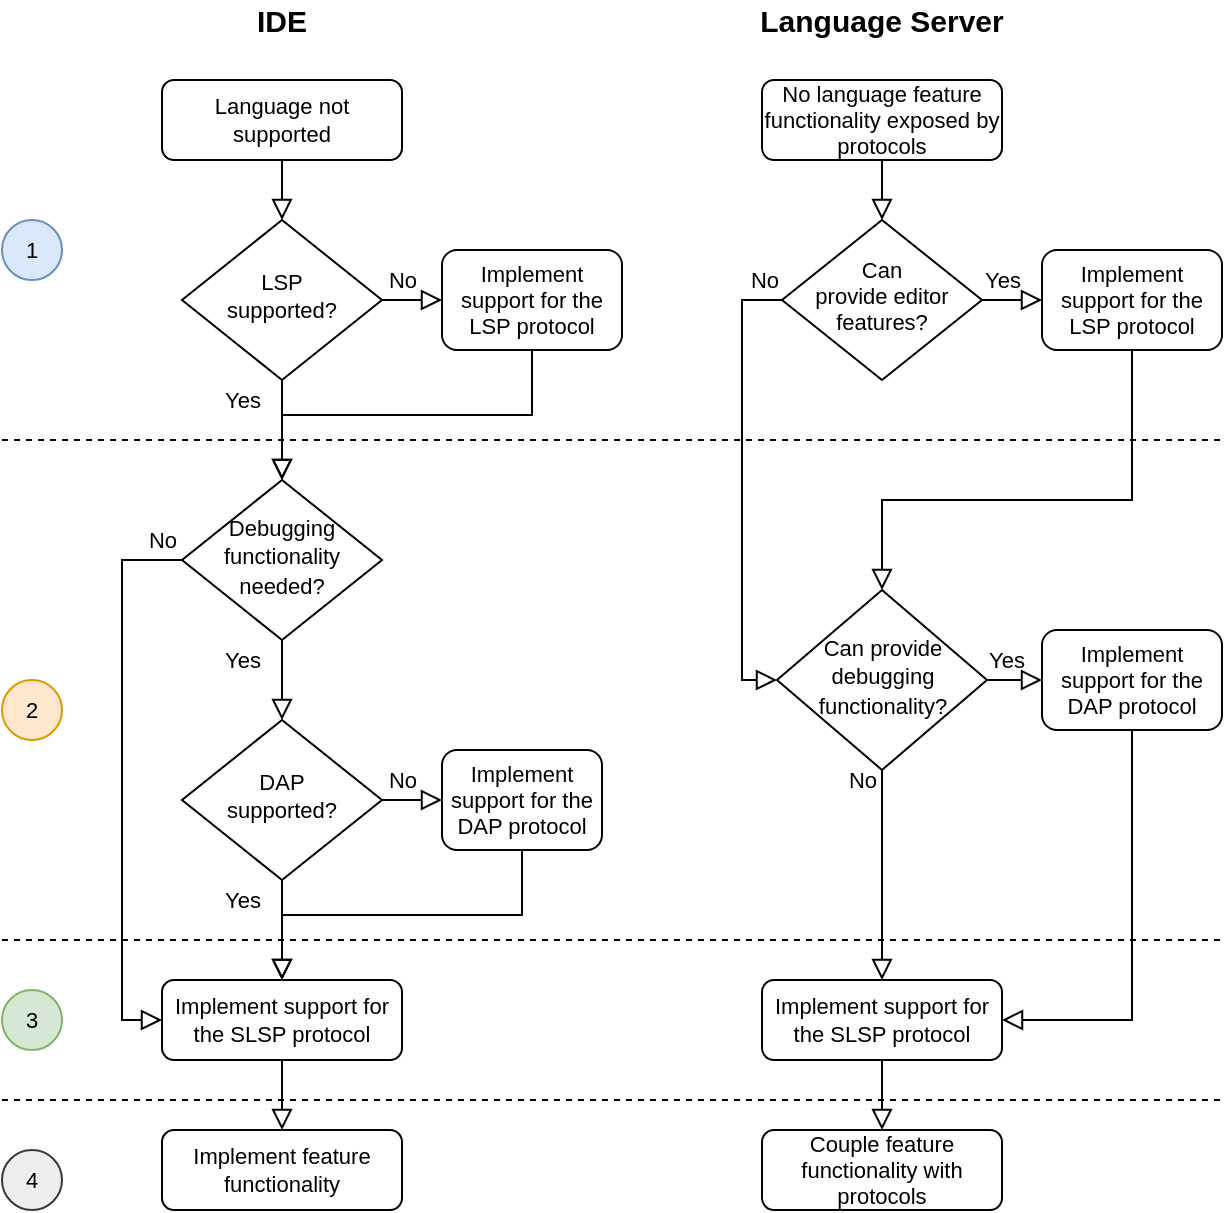 <mxfile version="13.9.5" type="device"><diagram id="C5RBs43oDa-KdzZeNtuy" name="Page-1"><mxGraphModel dx="1086" dy="846" grid="1" gridSize="10" guides="1" tooltips="1" connect="1" arrows="1" fold="1" page="1" pageScale="1" pageWidth="827" pageHeight="1169" math="0" shadow="0"><root><mxCell id="WIyWlLk6GJQsqaUBKTNV-0"/><mxCell id="WIyWlLk6GJQsqaUBKTNV-1" parent="WIyWlLk6GJQsqaUBKTNV-0"/><mxCell id="WIyWlLk6GJQsqaUBKTNV-2" value="" style="rounded=0;html=1;jettySize=auto;orthogonalLoop=1;fontSize=11;endArrow=block;endFill=0;endSize=8;strokeWidth=1;shadow=0;labelBackgroundColor=none;edgeStyle=orthogonalEdgeStyle;" parent="WIyWlLk6GJQsqaUBKTNV-1" source="WIyWlLk6GJQsqaUBKTNV-3" target="WIyWlLk6GJQsqaUBKTNV-6" edge="1"><mxGeometry relative="1" as="geometry"/></mxCell><mxCell id="WIyWlLk6GJQsqaUBKTNV-3" value="&lt;font style=&quot;font-size: 11px&quot;&gt;Language not supported&lt;/font&gt;" style="rounded=1;whiteSpace=wrap;html=1;fontSize=11;glass=0;strokeWidth=1;shadow=0;" parent="WIyWlLk6GJQsqaUBKTNV-1" vertex="1"><mxGeometry x="130" y="50" width="120" height="40" as="geometry"/></mxCell><mxCell id="WIyWlLk6GJQsqaUBKTNV-4" value="Yes" style="rounded=0;html=1;jettySize=auto;orthogonalLoop=1;fontSize=11;endArrow=block;endFill=0;endSize=8;strokeWidth=1;shadow=0;labelBackgroundColor=none;edgeStyle=orthogonalEdgeStyle;exitX=0.5;exitY=1;exitDx=0;exitDy=0;entryX=0.5;entryY=0;entryDx=0;entryDy=0;" parent="WIyWlLk6GJQsqaUBKTNV-1" source="WIyWlLk6GJQsqaUBKTNV-6" target="WIyWlLk6GJQsqaUBKTNV-10" edge="1"><mxGeometry x="-0.6" y="-20" relative="1" as="geometry"><mxPoint as="offset"/><mxPoint x="189" y="200" as="sourcePoint"/><mxPoint x="189" y="250" as="targetPoint"/></mxGeometry></mxCell><mxCell id="WIyWlLk6GJQsqaUBKTNV-5" value="No" style="edgeStyle=orthogonalEdgeStyle;rounded=0;html=1;jettySize=auto;orthogonalLoop=1;fontSize=11;endArrow=block;endFill=0;endSize=8;strokeWidth=1;shadow=0;labelBackgroundColor=none;" parent="WIyWlLk6GJQsqaUBKTNV-1" source="WIyWlLk6GJQsqaUBKTNV-6" target="WIyWlLk6GJQsqaUBKTNV-7" edge="1"><mxGeometry x="0.202" y="10" relative="1" as="geometry"><mxPoint as="offset"/></mxGeometry></mxCell><mxCell id="WIyWlLk6GJQsqaUBKTNV-6" value="&lt;font style=&quot;font-size: 11px&quot;&gt;LSP &lt;br&gt;supported?&lt;/font&gt;" style="rhombus;whiteSpace=wrap;html=1;shadow=0;fontFamily=Helvetica;fontSize=11;align=center;strokeWidth=1;spacing=6;spacingTop=-4;" parent="WIyWlLk6GJQsqaUBKTNV-1" vertex="1"><mxGeometry x="140" y="120" width="100" height="80" as="geometry"/></mxCell><mxCell id="WIyWlLk6GJQsqaUBKTNV-7" value="&lt;font style=&quot;font-size: 11px&quot;&gt;Implement support for the LSP protocol&lt;/font&gt;" style="rounded=1;whiteSpace=wrap;html=1;fontSize=11;glass=0;strokeWidth=1;shadow=0;" parent="WIyWlLk6GJQsqaUBKTNV-1" vertex="1"><mxGeometry x="270" y="135" width="90" height="50" as="geometry"/></mxCell><mxCell id="WIyWlLk6GJQsqaUBKTNV-9" value="Yes" style="edgeStyle=orthogonalEdgeStyle;rounded=0;html=1;jettySize=auto;orthogonalLoop=1;fontSize=11;endArrow=block;endFill=0;endSize=8;strokeWidth=1;shadow=0;labelBackgroundColor=none;entryX=0.5;entryY=0;entryDx=0;entryDy=0;exitX=0.5;exitY=1;exitDx=0;exitDy=0;" parent="WIyWlLk6GJQsqaUBKTNV-1" source="WIyWlLk6GJQsqaUBKTNV-10" target="b1HsHldEzz4OKEP741RL-2" edge="1"><mxGeometry x="-0.5" y="-20" relative="1" as="geometry"><mxPoint as="offset"/><mxPoint x="320" y="330" as="targetPoint"/></mxGeometry></mxCell><mxCell id="WIyWlLk6GJQsqaUBKTNV-10" value="&lt;font style=&quot;font-size: 11px&quot;&gt;Debugging&lt;br&gt;functionality&lt;br&gt;needed?&lt;/font&gt;" style="rhombus;whiteSpace=wrap;html=1;shadow=0;fontFamily=Helvetica;fontSize=12;align=center;strokeWidth=1;spacing=6;spacingTop=-4;" parent="WIyWlLk6GJQsqaUBKTNV-1" vertex="1"><mxGeometry x="140" y="250" width="100" height="80" as="geometry"/></mxCell><mxCell id="WIyWlLk6GJQsqaUBKTNV-11" value="Implement support for the SLSP protocol" style="rounded=1;whiteSpace=wrap;html=1;fontSize=11;glass=0;strokeWidth=1;shadow=0;" parent="WIyWlLk6GJQsqaUBKTNV-1" vertex="1"><mxGeometry x="130" y="500" width="120" height="40" as="geometry"/></mxCell><mxCell id="b1HsHldEzz4OKEP741RL-2" value="&lt;font style=&quot;font-size: 11px&quot;&gt;DAP &lt;br&gt;supported?&lt;/font&gt;" style="rhombus;whiteSpace=wrap;html=1;shadow=0;fontFamily=Helvetica;fontSize=11;align=center;strokeWidth=1;spacing=6;spacingTop=-4;" parent="WIyWlLk6GJQsqaUBKTNV-1" vertex="1"><mxGeometry x="140" y="370" width="100" height="80" as="geometry"/></mxCell><mxCell id="b1HsHldEzz4OKEP741RL-3" value="Implement support for the DAP protocol" style="rounded=1;whiteSpace=wrap;html=1;fontSize=11;glass=0;strokeWidth=1;shadow=0;" parent="WIyWlLk6GJQsqaUBKTNV-1" vertex="1"><mxGeometry x="270" y="385" width="80" height="50" as="geometry"/></mxCell><mxCell id="b1HsHldEzz4OKEP741RL-5" value="" style="rounded=0;html=1;jettySize=auto;orthogonalLoop=1;fontSize=11;endArrow=block;endFill=0;endSize=8;strokeWidth=1;shadow=0;labelBackgroundColor=none;edgeStyle=orthogonalEdgeStyle;exitX=0.5;exitY=1;exitDx=0;exitDy=0;entryX=0.5;entryY=0;entryDx=0;entryDy=0;" parent="WIyWlLk6GJQsqaUBKTNV-1" source="WIyWlLk6GJQsqaUBKTNV-7" target="WIyWlLk6GJQsqaUBKTNV-10" edge="1"><mxGeometry x="-0.074" y="15" relative="1" as="geometry"><mxPoint as="offset"/><mxPoint x="200" y="210" as="sourcePoint"/><mxPoint x="200" y="300" as="targetPoint"/></mxGeometry></mxCell><mxCell id="b1HsHldEzz4OKEP741RL-7" value="No" style="edgeStyle=orthogonalEdgeStyle;rounded=0;html=1;jettySize=auto;orthogonalLoop=1;fontSize=11;endArrow=block;endFill=0;endSize=8;strokeWidth=1;shadow=0;labelBackgroundColor=none;exitX=1;exitY=0.5;exitDx=0;exitDy=0;entryX=0;entryY=0.5;entryDx=0;entryDy=0;" parent="WIyWlLk6GJQsqaUBKTNV-1" source="b1HsHldEzz4OKEP741RL-2" target="b1HsHldEzz4OKEP741RL-3" edge="1"><mxGeometry x="-0.333" y="10" relative="1" as="geometry"><mxPoint as="offset"/><mxPoint x="250" y="170" as="sourcePoint"/><mxPoint x="300" y="170" as="targetPoint"/></mxGeometry></mxCell><mxCell id="b1HsHldEzz4OKEP741RL-9" value="Yes" style="edgeStyle=orthogonalEdgeStyle;rounded=0;html=1;jettySize=auto;orthogonalLoop=1;fontSize=11;endArrow=block;endFill=0;endSize=8;strokeWidth=1;shadow=0;labelBackgroundColor=none;entryX=0.5;entryY=0;entryDx=0;entryDy=0;exitX=0.5;exitY=1;exitDx=0;exitDy=0;" parent="WIyWlLk6GJQsqaUBKTNV-1" source="b1HsHldEzz4OKEP741RL-2" target="WIyWlLk6GJQsqaUBKTNV-11" edge="1"><mxGeometry x="-0.6" y="-20" relative="1" as="geometry"><mxPoint as="offset"/><mxPoint x="200" y="380" as="sourcePoint"/><mxPoint x="200" y="440" as="targetPoint"/></mxGeometry></mxCell><mxCell id="b1HsHldEzz4OKEP741RL-11" value="" style="rounded=0;html=1;jettySize=auto;orthogonalLoop=1;fontSize=11;endArrow=block;endFill=0;endSize=8;strokeWidth=1;shadow=0;labelBackgroundColor=none;edgeStyle=orthogonalEdgeStyle;exitX=0.5;exitY=1;exitDx=0;exitDy=0;entryX=0.5;entryY=0;entryDx=0;entryDy=0;" parent="WIyWlLk6GJQsqaUBKTNV-1" source="b1HsHldEzz4OKEP741RL-3" target="WIyWlLk6GJQsqaUBKTNV-11" edge="1"><mxGeometry x="-0.074" y="15" relative="1" as="geometry"><mxPoint as="offset"/><mxPoint x="360" y="190" as="sourcePoint"/><mxPoint x="200" y="300" as="targetPoint"/></mxGeometry></mxCell><mxCell id="b1HsHldEzz4OKEP741RL-12" value="No" style="edgeStyle=orthogonalEdgeStyle;rounded=0;html=1;jettySize=auto;orthogonalLoop=1;fontSize=11;endArrow=block;endFill=0;endSize=8;strokeWidth=1;shadow=0;labelBackgroundColor=none;exitX=0;exitY=0.5;exitDx=0;exitDy=0;entryX=0;entryY=0.5;entryDx=0;entryDy=0;" parent="WIyWlLk6GJQsqaUBKTNV-1" source="WIyWlLk6GJQsqaUBKTNV-10" target="WIyWlLk6GJQsqaUBKTNV-11" edge="1"><mxGeometry x="-0.929" y="-10" relative="1" as="geometry"><mxPoint as="offset"/><mxPoint x="250" y="450" as="sourcePoint"/><mxPoint x="300" y="450" as="targetPoint"/><Array as="points"><mxPoint x="110" y="290"/><mxPoint x="110" y="520"/></Array></mxGeometry></mxCell><mxCell id="b1HsHldEzz4OKEP741RL-14" value="Implement feature functionality" style="rounded=1;whiteSpace=wrap;html=1;fontSize=11;glass=0;strokeWidth=1;shadow=0;" parent="WIyWlLk6GJQsqaUBKTNV-1" vertex="1"><mxGeometry x="130" y="575" width="120" height="40" as="geometry"/></mxCell><mxCell id="b1HsHldEzz4OKEP741RL-15" value="" style="rounded=0;html=1;jettySize=auto;orthogonalLoop=1;fontSize=11;endArrow=block;endFill=0;endSize=8;strokeWidth=1;shadow=0;labelBackgroundColor=none;edgeStyle=orthogonalEdgeStyle;exitX=0.5;exitY=1;exitDx=0;exitDy=0;entryX=0.5;entryY=0;entryDx=0;entryDy=0;" parent="WIyWlLk6GJQsqaUBKTNV-1" source="WIyWlLk6GJQsqaUBKTNV-11" target="b1HsHldEzz4OKEP741RL-14" edge="1"><mxGeometry relative="1" as="geometry"><mxPoint x="200" y="90" as="sourcePoint"/><mxPoint x="200" y="130" as="targetPoint"/></mxGeometry></mxCell><mxCell id="b1HsHldEzz4OKEP741RL-18" value="" style="endArrow=none;dashed=1;html=1;fontSize=11;" parent="WIyWlLk6GJQsqaUBKTNV-1" edge="1"><mxGeometry width="50" height="50" relative="1" as="geometry"><mxPoint x="50" y="230" as="sourcePoint"/><mxPoint x="660" y="230" as="targetPoint"/></mxGeometry></mxCell><mxCell id="b1HsHldEzz4OKEP741RL-19" value="" style="endArrow=none;dashed=1;html=1;fontSize=11;" parent="WIyWlLk6GJQsqaUBKTNV-1" edge="1"><mxGeometry width="50" height="50" relative="1" as="geometry"><mxPoint x="50" y="480" as="sourcePoint"/><mxPoint x="660" y="480" as="targetPoint"/></mxGeometry></mxCell><mxCell id="b1HsHldEzz4OKEP741RL-20" value="" style="endArrow=none;dashed=1;html=1;fontSize=11;" parent="WIyWlLk6GJQsqaUBKTNV-1" edge="1"><mxGeometry width="50" height="50" relative="1" as="geometry"><mxPoint x="50" y="560" as="sourcePoint"/><mxPoint x="660" y="560" as="targetPoint"/></mxGeometry></mxCell><mxCell id="b1HsHldEzz4OKEP741RL-22" value="1" style="ellipse;whiteSpace=wrap;html=1;aspect=fixed;fontSize=11;labelBackgroundColor=none;labelBorderColor=none;fillColor=#dae8fc;strokeColor=#6c8ebf;" parent="WIyWlLk6GJQsqaUBKTNV-1" vertex="1"><mxGeometry x="50" y="120" width="30" height="30" as="geometry"/></mxCell><mxCell id="b1HsHldEzz4OKEP741RL-23" value="2" style="ellipse;whiteSpace=wrap;html=1;aspect=fixed;fontSize=11;fillColor=#ffe6cc;strokeColor=#d79b00;" parent="WIyWlLk6GJQsqaUBKTNV-1" vertex="1"><mxGeometry x="50" y="350" width="30" height="30" as="geometry"/></mxCell><mxCell id="b1HsHldEzz4OKEP741RL-24" value="3" style="ellipse;whiteSpace=wrap;html=1;aspect=fixed;fontSize=11;fillColor=#d5e8d4;strokeColor=#82b366;" parent="WIyWlLk6GJQsqaUBKTNV-1" vertex="1"><mxGeometry x="50" y="505" width="30" height="30" as="geometry"/></mxCell><mxCell id="b1HsHldEzz4OKEP741RL-25" value="4" style="ellipse;whiteSpace=wrap;html=1;aspect=fixed;fontSize=11;fillColor=#eeeeee;strokeColor=#36393d;" parent="WIyWlLk6GJQsqaUBKTNV-1" vertex="1"><mxGeometry x="50" y="585" width="30" height="30" as="geometry"/></mxCell><mxCell id="7QaBq5z5Rk_m8Hq-8cIx-0" value="&lt;b&gt;&lt;font style=&quot;font-size: 15px&quot;&gt;IDE&lt;/font&gt;&lt;/b&gt;" style="text;html=1;strokeColor=none;fillColor=none;align=center;verticalAlign=middle;whiteSpace=wrap;rounded=0;" parent="WIyWlLk6GJQsqaUBKTNV-1" vertex="1"><mxGeometry x="170" y="10" width="40" height="20" as="geometry"/></mxCell><mxCell id="7QaBq5z5Rk_m8Hq-8cIx-1" value="" style="rounded=0;html=1;jettySize=auto;orthogonalLoop=1;fontSize=11;endArrow=block;endFill=0;endSize=8;strokeWidth=1;shadow=0;labelBackgroundColor=none;edgeStyle=orthogonalEdgeStyle;" parent="WIyWlLk6GJQsqaUBKTNV-1" source="7QaBq5z5Rk_m8Hq-8cIx-2" target="7QaBq5z5Rk_m8Hq-8cIx-5" edge="1"><mxGeometry relative="1" as="geometry"/></mxCell><mxCell id="7QaBq5z5Rk_m8Hq-8cIx-2" value="No language feature functionality exposed by protocols" style="rounded=1;whiteSpace=wrap;html=1;fontSize=11;glass=0;strokeWidth=1;shadow=0;" parent="WIyWlLk6GJQsqaUBKTNV-1" vertex="1"><mxGeometry x="430" y="50" width="120" height="40" as="geometry"/></mxCell><mxCell id="7QaBq5z5Rk_m8Hq-8cIx-3" value="No" style="rounded=0;html=1;jettySize=auto;orthogonalLoop=1;fontSize=11;endArrow=block;endFill=0;endSize=8;strokeWidth=1;shadow=0;labelBackgroundColor=none;edgeStyle=orthogonalEdgeStyle;exitX=0;exitY=0.5;exitDx=0;exitDy=0;entryX=0;entryY=0.5;entryDx=0;entryDy=0;" parent="WIyWlLk6GJQsqaUBKTNV-1" source="7QaBq5z5Rk_m8Hq-8cIx-5" target="7QaBq5z5Rk_m8Hq-8cIx-8" edge="1"><mxGeometry x="-0.918" y="-10" relative="1" as="geometry"><mxPoint as="offset"/><mxPoint x="489" y="200" as="sourcePoint"/><mxPoint x="489" y="250" as="targetPoint"/><Array as="points"><mxPoint x="420" y="160"/><mxPoint x="420" y="350"/></Array></mxGeometry></mxCell><mxCell id="7QaBq5z5Rk_m8Hq-8cIx-4" value="Yes" style="edgeStyle=orthogonalEdgeStyle;rounded=0;html=1;jettySize=auto;orthogonalLoop=1;fontSize=11;endArrow=block;endFill=0;endSize=8;strokeWidth=1;shadow=0;labelBackgroundColor=none;" parent="WIyWlLk6GJQsqaUBKTNV-1" source="7QaBq5z5Rk_m8Hq-8cIx-5" target="7QaBq5z5Rk_m8Hq-8cIx-6" edge="1"><mxGeometry x="0.202" y="10" relative="1" as="geometry"><mxPoint as="offset"/></mxGeometry></mxCell><mxCell id="7QaBq5z5Rk_m8Hq-8cIx-5" value="Can &lt;br&gt;provide editor features?" style="rhombus;whiteSpace=wrap;html=1;shadow=0;fontFamily=Helvetica;fontSize=11;align=center;strokeWidth=1;spacing=6;spacingTop=-4;" parent="WIyWlLk6GJQsqaUBKTNV-1" vertex="1"><mxGeometry x="440" y="120" width="100" height="80" as="geometry"/></mxCell><mxCell id="7QaBq5z5Rk_m8Hq-8cIx-6" value="&lt;font style=&quot;font-size: 11px&quot;&gt;Implement support for the LSP protocol&lt;/font&gt;" style="rounded=1;whiteSpace=wrap;html=1;fontSize=11;glass=0;strokeWidth=1;shadow=0;" parent="WIyWlLk6GJQsqaUBKTNV-1" vertex="1"><mxGeometry x="570" y="135" width="90" height="50" as="geometry"/></mxCell><mxCell id="7QaBq5z5Rk_m8Hq-8cIx-7" value="No" style="edgeStyle=orthogonalEdgeStyle;rounded=0;html=1;jettySize=auto;orthogonalLoop=1;fontSize=11;endArrow=block;endFill=0;endSize=8;strokeWidth=1;shadow=0;labelBackgroundColor=none;entryX=0.5;entryY=0;entryDx=0;entryDy=0;exitX=0.5;exitY=1;exitDx=0;exitDy=0;" parent="WIyWlLk6GJQsqaUBKTNV-1" source="7QaBq5z5Rk_m8Hq-8cIx-8" target="7QaBq5z5Rk_m8Hq-8cIx-9" edge="1"><mxGeometry x="-0.905" y="-10" relative="1" as="geometry"><mxPoint as="offset"/><mxPoint x="490" y="370" as="targetPoint"/></mxGeometry></mxCell><mxCell id="7QaBq5z5Rk_m8Hq-8cIx-8" value="&lt;span style=&quot;font-size: 11px&quot;&gt;Can provide debugging functionality?&lt;/span&gt;" style="rhombus;whiteSpace=wrap;html=1;shadow=0;fontFamily=Helvetica;fontSize=12;align=center;strokeWidth=1;spacing=6;spacingTop=-4;" parent="WIyWlLk6GJQsqaUBKTNV-1" vertex="1"><mxGeometry x="437.5" y="305" width="105" height="90" as="geometry"/></mxCell><mxCell id="7QaBq5z5Rk_m8Hq-8cIx-9" value="Implement support for the SLSP protocol" style="rounded=1;whiteSpace=wrap;html=1;fontSize=11;glass=0;strokeWidth=1;shadow=0;" parent="WIyWlLk6GJQsqaUBKTNV-1" vertex="1"><mxGeometry x="430" y="500" width="120" height="40" as="geometry"/></mxCell><mxCell id="7QaBq5z5Rk_m8Hq-8cIx-11" value="Implement support for the DAP protocol" style="rounded=1;whiteSpace=wrap;html=1;fontSize=11;glass=0;strokeWidth=1;shadow=0;" parent="WIyWlLk6GJQsqaUBKTNV-1" vertex="1"><mxGeometry x="570" y="325" width="90" height="50" as="geometry"/></mxCell><mxCell id="7QaBq5z5Rk_m8Hq-8cIx-12" value="" style="rounded=0;html=1;jettySize=auto;orthogonalLoop=1;fontSize=11;endArrow=block;endFill=0;endSize=8;strokeWidth=1;shadow=0;labelBackgroundColor=none;edgeStyle=orthogonalEdgeStyle;exitX=0.5;exitY=1;exitDx=0;exitDy=0;entryX=0.5;entryY=0;entryDx=0;entryDy=0;" parent="WIyWlLk6GJQsqaUBKTNV-1" source="7QaBq5z5Rk_m8Hq-8cIx-6" target="7QaBq5z5Rk_m8Hq-8cIx-8" edge="1"><mxGeometry x="-0.074" y="15" relative="1" as="geometry"><mxPoint as="offset"/><mxPoint x="500" y="210" as="sourcePoint"/><mxPoint x="500" y="300" as="targetPoint"/><Array as="points"><mxPoint x="615" y="260"/><mxPoint x="490" y="260"/></Array></mxGeometry></mxCell><mxCell id="7QaBq5z5Rk_m8Hq-8cIx-13" value="Yes" style="edgeStyle=orthogonalEdgeStyle;rounded=0;html=1;jettySize=auto;orthogonalLoop=1;fontSize=11;endArrow=block;endFill=0;endSize=8;strokeWidth=1;shadow=0;labelBackgroundColor=none;exitX=1;exitY=0.5;exitDx=0;exitDy=0;entryX=0;entryY=0.5;entryDx=0;entryDy=0;" parent="WIyWlLk6GJQsqaUBKTNV-1" source="7QaBq5z5Rk_m8Hq-8cIx-8" target="7QaBq5z5Rk_m8Hq-8cIx-11" edge="1"><mxGeometry x="-0.333" y="10" relative="1" as="geometry"><mxPoint as="offset"/><mxPoint x="550" y="170" as="sourcePoint"/><mxPoint x="600" y="170" as="targetPoint"/></mxGeometry></mxCell><mxCell id="7QaBq5z5Rk_m8Hq-8cIx-15" value="" style="rounded=0;html=1;jettySize=auto;orthogonalLoop=1;fontSize=11;endArrow=block;endFill=0;endSize=8;strokeWidth=1;shadow=0;labelBackgroundColor=none;edgeStyle=orthogonalEdgeStyle;exitX=0.5;exitY=1;exitDx=0;exitDy=0;entryX=1;entryY=0.5;entryDx=0;entryDy=0;" parent="WIyWlLk6GJQsqaUBKTNV-1" source="7QaBq5z5Rk_m8Hq-8cIx-11" target="7QaBq5z5Rk_m8Hq-8cIx-9" edge="1"><mxGeometry x="-0.074" y="15" relative="1" as="geometry"><mxPoint as="offset"/><mxPoint x="660" y="190" as="sourcePoint"/><mxPoint x="490" y="370" as="targetPoint"/></mxGeometry></mxCell><mxCell id="7QaBq5z5Rk_m8Hq-8cIx-17" value="Couple feature functionality with protocols" style="rounded=1;whiteSpace=wrap;html=1;fontSize=11;glass=0;strokeWidth=1;shadow=0;" parent="WIyWlLk6GJQsqaUBKTNV-1" vertex="1"><mxGeometry x="430" y="575" width="120" height="40" as="geometry"/></mxCell><mxCell id="7QaBq5z5Rk_m8Hq-8cIx-18" value="" style="rounded=0;html=1;jettySize=auto;orthogonalLoop=1;fontSize=11;endArrow=block;endFill=0;endSize=8;strokeWidth=1;shadow=0;labelBackgroundColor=none;edgeStyle=orthogonalEdgeStyle;exitX=0.5;exitY=1;exitDx=0;exitDy=0;entryX=0.5;entryY=0;entryDx=0;entryDy=0;" parent="WIyWlLk6GJQsqaUBKTNV-1" source="7QaBq5z5Rk_m8Hq-8cIx-9" target="7QaBq5z5Rk_m8Hq-8cIx-17" edge="1"><mxGeometry relative="1" as="geometry"><mxPoint x="500" y="90" as="sourcePoint"/><mxPoint x="500" y="130" as="targetPoint"/></mxGeometry></mxCell><mxCell id="7QaBq5z5Rk_m8Hq-8cIx-19" value="&lt;b&gt;&lt;font style=&quot;font-size: 15px&quot;&gt;Language Server&lt;/font&gt;&lt;/b&gt;" style="text;html=1;strokeColor=none;fillColor=none;align=center;verticalAlign=middle;whiteSpace=wrap;rounded=0;" parent="WIyWlLk6GJQsqaUBKTNV-1" vertex="1"><mxGeometry x="410" y="10" width="160" height="20" as="geometry"/></mxCell></root></mxGraphModel></diagram></mxfile>